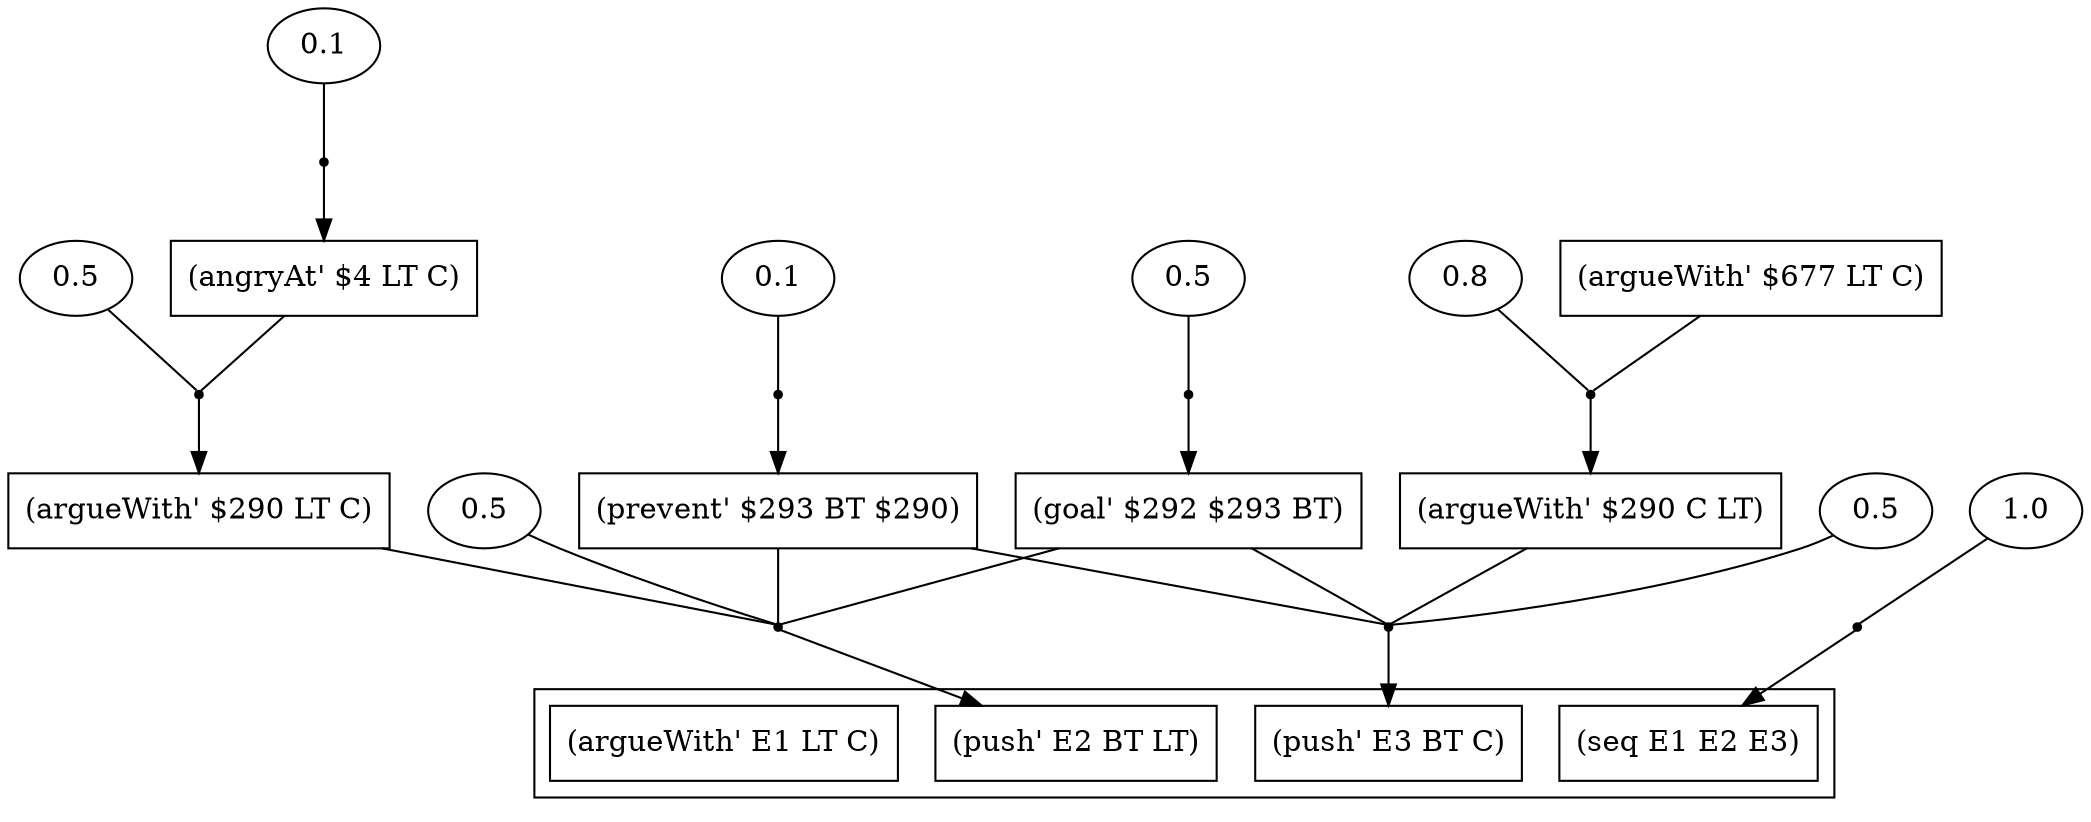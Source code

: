 digraph proof {
 graph [rankdir="TB"]
  e0 [label="0.5"];
  e1 [label="0.1"];
  e2 [label="0.5"];
  e3 [label="0.5"];
  e4 [label="0.1"];
  e5 [label="0.5"];
  e6 [label="0.8"];
  e7 [label="1.0"];
  i0 [shape=box label="(angryAt' $4 LT C)"];
  i1 [shape=box label="(argueWith' $290 LT C)"];
  i2 [shape=box label="(goal' $292 $293 BT)"];
  i3 [shape=box label="(prevent' $293 BT $290)"];
  i4 [shape=box label="(argueWith' $290 C LT)"];
  i5 [shape=box label="(argueWith' $677 LT C)"];
  r0 [shape=point];
  r0 -> i1
  i0 -> r0 [arrowhead=none]
  e0 -> r0 [arrowhead=none]
  r1 [shape=point];
  r1 -> i0
  e1 -> r1 [arrowhead=none]
  r2 [shape=point];
  r2 -> o1
  i1 -> r2 [arrowhead=none]
  i2 -> r2 [arrowhead=none]
  i3 -> r2 [arrowhead=none]
  e2 -> r2 [arrowhead=none]
  r3 [shape=point];
  r3 -> i2
  e3 -> r3 [arrowhead=none]
  r4 [shape=point];
  r4 -> i3
  e4 -> r4 [arrowhead=none]
  r5 [shape=point];
  r5 -> o2
  i4 -> r5 [arrowhead=none]
  i2 -> r5 [arrowhead=none]
  i3 -> r5 [arrowhead=none]
  e5 -> r5 [arrowhead=none]
  r6 [shape=point];
  r6 -> i4
  i5 -> r6 [arrowhead=none]
  e6 -> r6 [arrowhead=none]
  r7 [shape=point];
  r7 -> o3
  e7 -> r7 [arrowhead=none]
 subgraph cluster {  o0 [shape=box label="(argueWith' E1 LT C)"];
  o1 [shape=box label="(push' E2 BT LT)"];
  o2 [shape=box label="(push' E3 BT C)"];
  o3 [shape=box label="(seq E1 E2 E3)"];
 }
}

